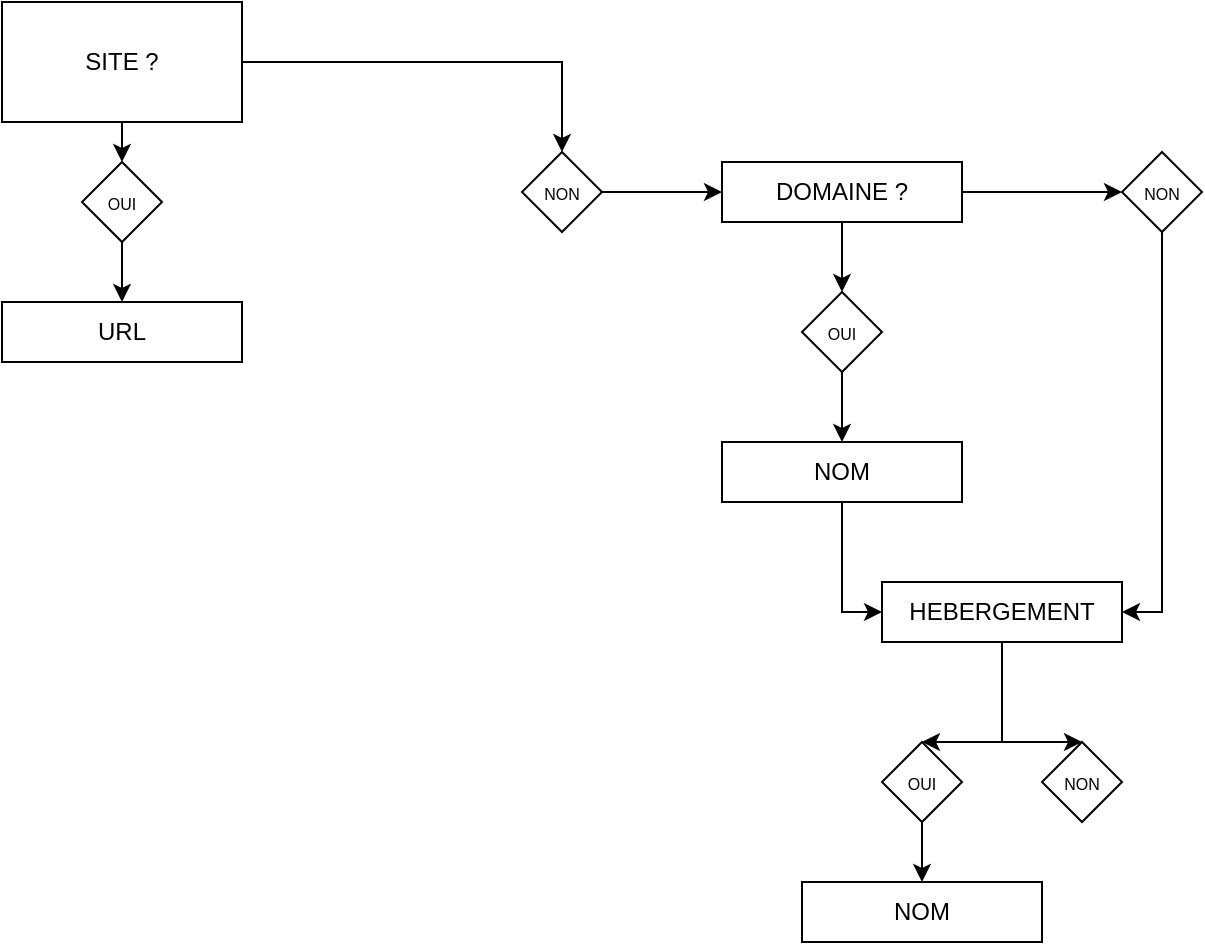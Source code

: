 <mxfile version="16.2.2" type="github"><diagram id="dq8gb7fQARIdYSocHXqy" name="Page-1"><mxGraphModel dx="957" dy="479" grid="1" gridSize="10" guides="1" tooltips="1" connect="1" arrows="1" fold="1" page="1" pageScale="1" pageWidth="827" pageHeight="1169" math="0" shadow="0"><root><mxCell id="0"/><mxCell id="1" parent="0"/><mxCell id="Kev8f9_p8VW5dfip_5u--6" style="edgeStyle=none;rounded=0;orthogonalLoop=1;jettySize=auto;html=1;exitX=0.5;exitY=1;exitDx=0;exitDy=0;entryX=0.5;entryY=0;entryDx=0;entryDy=0;" edge="1" parent="1" source="Kev8f9_p8VW5dfip_5u--1" target="Kev8f9_p8VW5dfip_5u--2"><mxGeometry relative="1" as="geometry"/></mxCell><mxCell id="Kev8f9_p8VW5dfip_5u--8" style="edgeStyle=none;rounded=0;orthogonalLoop=1;jettySize=auto;html=1;entryX=0.5;entryY=0;entryDx=0;entryDy=0;fontSize=8;" edge="1" parent="1" source="Kev8f9_p8VW5dfip_5u--1" target="Kev8f9_p8VW5dfip_5u--7"><mxGeometry relative="1" as="geometry"><Array as="points"><mxPoint x="360" y="100"/></Array></mxGeometry></mxCell><mxCell id="Kev8f9_p8VW5dfip_5u--1" value="SITE ?" style="rounded=0;whiteSpace=wrap;html=1;" vertex="1" parent="1"><mxGeometry x="80" y="70" width="120" height="60" as="geometry"/></mxCell><mxCell id="Kev8f9_p8VW5dfip_5u--10" style="edgeStyle=none;rounded=0;orthogonalLoop=1;jettySize=auto;html=1;exitX=0.5;exitY=1;exitDx=0;exitDy=0;fontSize=8;" edge="1" parent="1" source="Kev8f9_p8VW5dfip_5u--2" target="Kev8f9_p8VW5dfip_5u--9"><mxGeometry relative="1" as="geometry"/></mxCell><mxCell id="Kev8f9_p8VW5dfip_5u--2" value="&lt;font style=&quot;font-size: 8px&quot;&gt;OUI&lt;/font&gt;" style="rhombus;whiteSpace=wrap;html=1;" vertex="1" parent="1"><mxGeometry x="120" y="150" width="40" height="40" as="geometry"/></mxCell><mxCell id="Kev8f9_p8VW5dfip_5u--13" style="edgeStyle=none;rounded=0;orthogonalLoop=1;jettySize=auto;html=1;exitX=1;exitY=0.5;exitDx=0;exitDy=0;entryX=0;entryY=0.5;entryDx=0;entryDy=0;fontSize=8;" edge="1" parent="1" source="Kev8f9_p8VW5dfip_5u--7" target="Kev8f9_p8VW5dfip_5u--11"><mxGeometry relative="1" as="geometry"/></mxCell><mxCell id="Kev8f9_p8VW5dfip_5u--7" value="&lt;font style=&quot;font-size: 8px&quot;&gt;NON&lt;/font&gt;" style="rhombus;whiteSpace=wrap;html=1;" vertex="1" parent="1"><mxGeometry x="340" y="145" width="40" height="40" as="geometry"/></mxCell><mxCell id="Kev8f9_p8VW5dfip_5u--9" value="URL" style="rounded=0;whiteSpace=wrap;html=1;" vertex="1" parent="1"><mxGeometry x="80" y="220" width="120" height="30" as="geometry"/></mxCell><mxCell id="Kev8f9_p8VW5dfip_5u--15" style="edgeStyle=none;rounded=0;orthogonalLoop=1;jettySize=auto;html=1;fontSize=8;" edge="1" parent="1" source="Kev8f9_p8VW5dfip_5u--11" target="Kev8f9_p8VW5dfip_5u--14"><mxGeometry relative="1" as="geometry"/></mxCell><mxCell id="Kev8f9_p8VW5dfip_5u--17" style="edgeStyle=none;rounded=0;orthogonalLoop=1;jettySize=auto;html=1;fontSize=8;" edge="1" parent="1" source="Kev8f9_p8VW5dfip_5u--11" target="Kev8f9_p8VW5dfip_5u--16"><mxGeometry relative="1" as="geometry"/></mxCell><mxCell id="Kev8f9_p8VW5dfip_5u--11" value="DOMAINE ?" style="rounded=0;whiteSpace=wrap;html=1;" vertex="1" parent="1"><mxGeometry x="440" y="150" width="120" height="30" as="geometry"/></mxCell><mxCell id="Kev8f9_p8VW5dfip_5u--19" style="edgeStyle=none;rounded=0;orthogonalLoop=1;jettySize=auto;html=1;fontSize=8;" edge="1" parent="1" source="Kev8f9_p8VW5dfip_5u--14" target="Kev8f9_p8VW5dfip_5u--18"><mxGeometry relative="1" as="geometry"/></mxCell><mxCell id="Kev8f9_p8VW5dfip_5u--14" value="&lt;font style=&quot;font-size: 8px&quot;&gt;OUI&lt;/font&gt;" style="rhombus;whiteSpace=wrap;html=1;" vertex="1" parent="1"><mxGeometry x="480" y="215" width="40" height="40" as="geometry"/></mxCell><mxCell id="Kev8f9_p8VW5dfip_5u--23" style="edgeStyle=none;rounded=0;orthogonalLoop=1;jettySize=auto;html=1;entryX=1;entryY=0.5;entryDx=0;entryDy=0;fontSize=8;" edge="1" parent="1" source="Kev8f9_p8VW5dfip_5u--16" target="Kev8f9_p8VW5dfip_5u--20"><mxGeometry relative="1" as="geometry"><Array as="points"><mxPoint x="660" y="375"/></Array></mxGeometry></mxCell><mxCell id="Kev8f9_p8VW5dfip_5u--16" value="&lt;font style=&quot;font-size: 8px&quot;&gt;NON&lt;/font&gt;" style="rhombus;whiteSpace=wrap;html=1;" vertex="1" parent="1"><mxGeometry x="640" y="145" width="40" height="40" as="geometry"/></mxCell><mxCell id="Kev8f9_p8VW5dfip_5u--22" style="edgeStyle=none;rounded=0;orthogonalLoop=1;jettySize=auto;html=1;entryX=0;entryY=0.5;entryDx=0;entryDy=0;fontSize=8;" edge="1" parent="1" source="Kev8f9_p8VW5dfip_5u--18" target="Kev8f9_p8VW5dfip_5u--20"><mxGeometry relative="1" as="geometry"><Array as="points"><mxPoint x="500" y="375"/></Array></mxGeometry></mxCell><mxCell id="Kev8f9_p8VW5dfip_5u--18" value="NOM" style="rounded=0;whiteSpace=wrap;html=1;" vertex="1" parent="1"><mxGeometry x="440" y="290" width="120" height="30" as="geometry"/></mxCell><mxCell id="Kev8f9_p8VW5dfip_5u--25" style="edgeStyle=none;rounded=0;orthogonalLoop=1;jettySize=auto;html=1;entryX=0.5;entryY=0;entryDx=0;entryDy=0;fontSize=8;" edge="1" parent="1" source="Kev8f9_p8VW5dfip_5u--20" target="Kev8f9_p8VW5dfip_5u--24"><mxGeometry relative="1" as="geometry"><Array as="points"><mxPoint x="580" y="440"/></Array></mxGeometry></mxCell><mxCell id="Kev8f9_p8VW5dfip_5u--27" style="edgeStyle=none;rounded=0;orthogonalLoop=1;jettySize=auto;html=1;entryX=0.5;entryY=0;entryDx=0;entryDy=0;fontSize=8;" edge="1" parent="1" source="Kev8f9_p8VW5dfip_5u--20" target="Kev8f9_p8VW5dfip_5u--26"><mxGeometry relative="1" as="geometry"><Array as="points"><mxPoint x="580" y="440"/></Array></mxGeometry></mxCell><mxCell id="Kev8f9_p8VW5dfip_5u--20" value="HEBERGEMENT" style="rounded=0;whiteSpace=wrap;html=1;" vertex="1" parent="1"><mxGeometry x="520" y="360" width="120" height="30" as="geometry"/></mxCell><mxCell id="Kev8f9_p8VW5dfip_5u--29" style="edgeStyle=none;rounded=0;orthogonalLoop=1;jettySize=auto;html=1;fontSize=8;" edge="1" parent="1" source="Kev8f9_p8VW5dfip_5u--24" target="Kev8f9_p8VW5dfip_5u--28"><mxGeometry relative="1" as="geometry"/></mxCell><mxCell id="Kev8f9_p8VW5dfip_5u--24" value="&lt;font style=&quot;font-size: 8px&quot;&gt;OUI&lt;/font&gt;" style="rhombus;whiteSpace=wrap;html=1;" vertex="1" parent="1"><mxGeometry x="520" y="440" width="40" height="40" as="geometry"/></mxCell><mxCell id="Kev8f9_p8VW5dfip_5u--26" value="&lt;font style=&quot;font-size: 8px&quot;&gt;NON&lt;/font&gt;" style="rhombus;whiteSpace=wrap;html=1;" vertex="1" parent="1"><mxGeometry x="600" y="440" width="40" height="40" as="geometry"/></mxCell><mxCell id="Kev8f9_p8VW5dfip_5u--28" value="NOM" style="rounded=0;whiteSpace=wrap;html=1;" vertex="1" parent="1"><mxGeometry x="480" y="510" width="120" height="30" as="geometry"/></mxCell></root></mxGraphModel></diagram></mxfile>